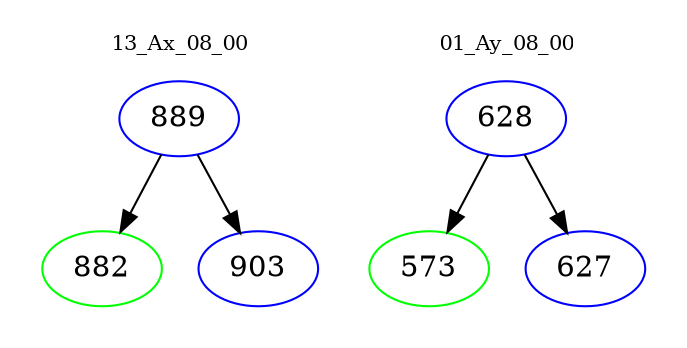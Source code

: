 digraph{
subgraph cluster_0 {
color = white
label = "13_Ax_08_00";
fontsize=10;
T0_889 [label="889", color="blue"]
T0_889 -> T0_882 [color="black"]
T0_882 [label="882", color="green"]
T0_889 -> T0_903 [color="black"]
T0_903 [label="903", color="blue"]
}
subgraph cluster_1 {
color = white
label = "01_Ay_08_00";
fontsize=10;
T1_628 [label="628", color="blue"]
T1_628 -> T1_573 [color="black"]
T1_573 [label="573", color="green"]
T1_628 -> T1_627 [color="black"]
T1_627 [label="627", color="blue"]
}
}
